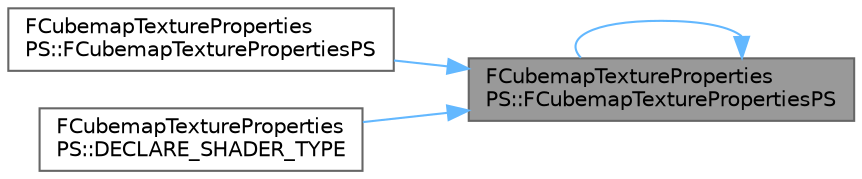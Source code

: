 digraph "FCubemapTexturePropertiesPS::FCubemapTexturePropertiesPS"
{
 // INTERACTIVE_SVG=YES
 // LATEX_PDF_SIZE
  bgcolor="transparent";
  edge [fontname=Helvetica,fontsize=10,labelfontname=Helvetica,labelfontsize=10];
  node [fontname=Helvetica,fontsize=10,shape=box,height=0.2,width=0.4];
  rankdir="RL";
  Node1 [id="Node000001",label="FCubemapTextureProperties\lPS::FCubemapTexturePropertiesPS",height=0.2,width=0.4,color="gray40", fillcolor="grey60", style="filled", fontcolor="black",tooltip=" "];
  Node1 -> Node1 [id="edge1_Node000001_Node000001",dir="back",color="steelblue1",style="solid",tooltip=" "];
  Node1 -> Node2 [id="edge2_Node000001_Node000002",dir="back",color="steelblue1",style="solid",tooltip=" "];
  Node2 [id="Node000002",label="FCubemapTextureProperties\lPS::FCubemapTexturePropertiesPS",height=0.2,width=0.4,color="grey40", fillcolor="white", style="filled",URL="$d8/dff/classFCubemapTexturePropertiesPS.html#ac7d627e10082ced98d3e575a465628d5",tooltip=" "];
  Node1 -> Node3 [id="edge3_Node000001_Node000003",dir="back",color="steelblue1",style="solid",tooltip=" "];
  Node3 [id="Node000003",label="FCubemapTextureProperties\lPS::DECLARE_SHADER_TYPE",height=0.2,width=0.4,color="grey40", fillcolor="white", style="filled",URL="$d8/dff/classFCubemapTexturePropertiesPS.html#a17196b328394c63d8d8a27223489012d",tooltip=" "];
}

